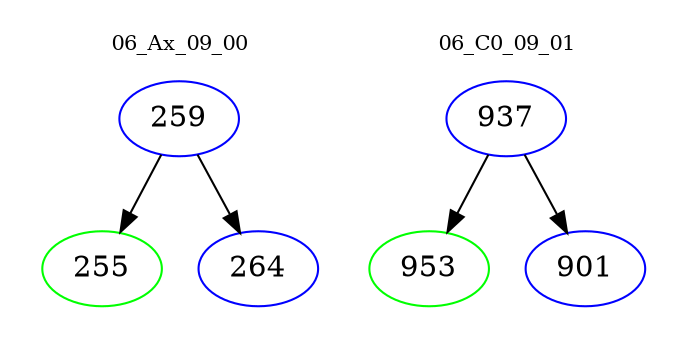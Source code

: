 digraph{
subgraph cluster_0 {
color = white
label = "06_Ax_09_00";
fontsize=10;
T0_259 [label="259", color="blue"]
T0_259 -> T0_255 [color="black"]
T0_255 [label="255", color="green"]
T0_259 -> T0_264 [color="black"]
T0_264 [label="264", color="blue"]
}
subgraph cluster_1 {
color = white
label = "06_C0_09_01";
fontsize=10;
T1_937 [label="937", color="blue"]
T1_937 -> T1_953 [color="black"]
T1_953 [label="953", color="green"]
T1_937 -> T1_901 [color="black"]
T1_901 [label="901", color="blue"]
}
}
